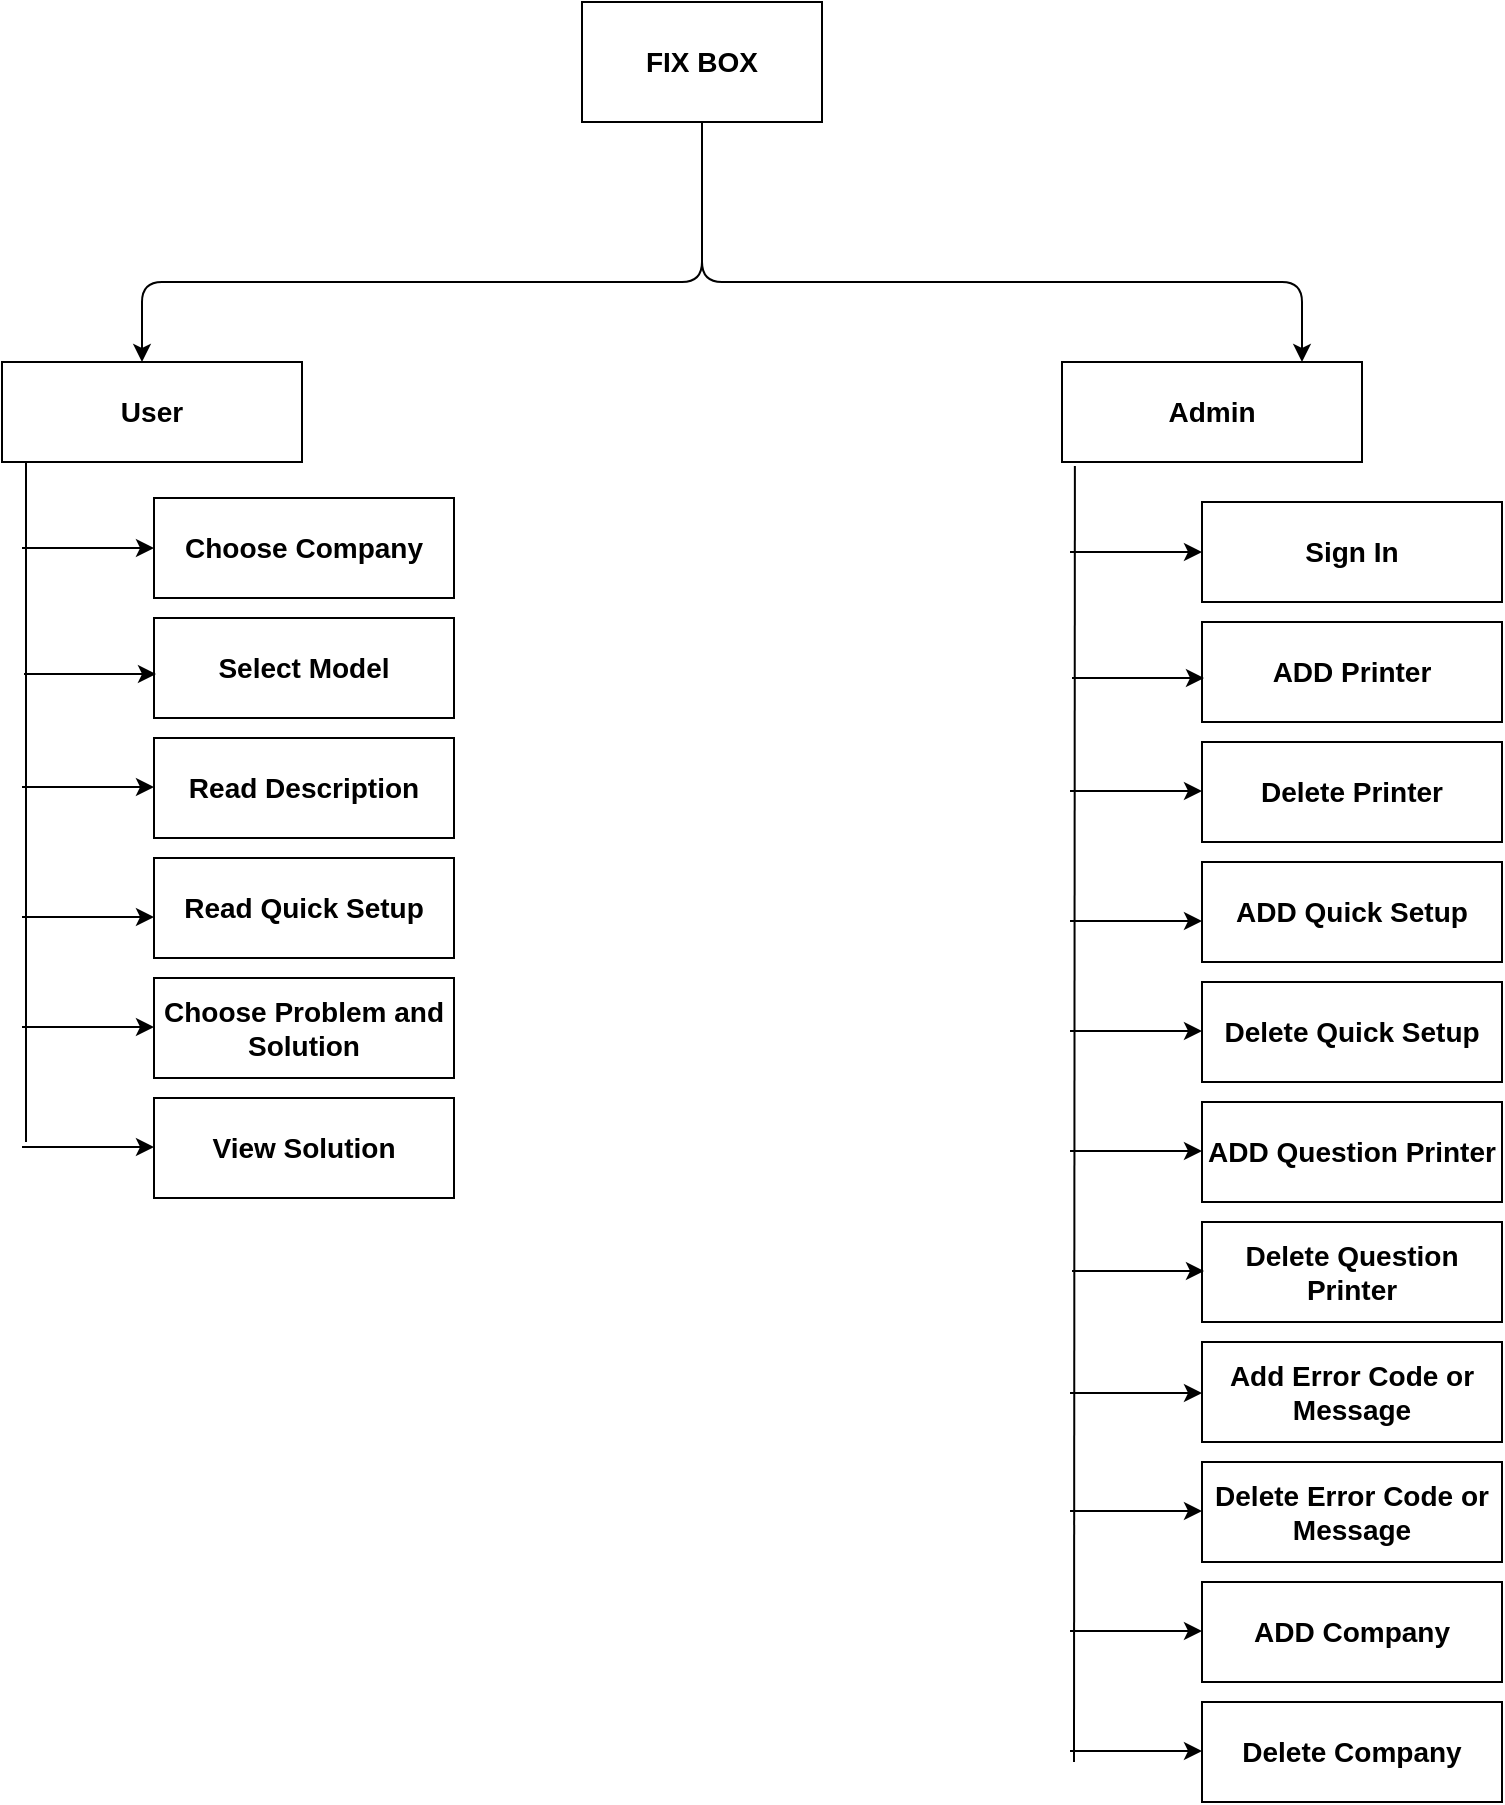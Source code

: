 <mxfile version="10.8.4" type="github"><diagram id="pU851frGprkT-S9pAXNo" name="Page-1"><mxGraphModel dx="1394" dy="715" grid="1" gridSize="10" guides="1" tooltips="1" connect="1" arrows="1" fold="1" page="1" pageScale="1" pageWidth="850" pageHeight="1100" math="0" shadow="0"><root><mxCell id="0"/><mxCell id="1" parent="0"/><mxCell id="lQQwZtabISgWurDPOrWg-1" value="&lt;b&gt;&lt;font style=&quot;font-size: 14px&quot;&gt;FIX BOX&lt;/font&gt;&lt;/b&gt;" style="rounded=0;whiteSpace=wrap;html=1;" parent="1" vertex="1"><mxGeometry x="340" y="20" width="120" height="60" as="geometry"/></mxCell><mxCell id="lQQwZtabISgWurDPOrWg-2" value="" style="endArrow=classic;html=1;exitX=0.5;exitY=1;exitDx=0;exitDy=0;" parent="1" source="lQQwZtabISgWurDPOrWg-1" edge="1"><mxGeometry width="50" height="50" relative="1" as="geometry"><mxPoint x="380" y="290" as="sourcePoint"/><mxPoint x="120" y="200" as="targetPoint"/><Array as="points"><mxPoint x="400" y="160"/><mxPoint x="120" y="160"/></Array></mxGeometry></mxCell><mxCell id="lQQwZtabISgWurDPOrWg-4" value="" style="endArrow=classic;html=1;exitX=0.5;exitY=1;exitDx=0;exitDy=0;" parent="1" edge="1"><mxGeometry width="50" height="50" relative="1" as="geometry"><mxPoint x="400" y="83" as="sourcePoint"/><mxPoint x="700" y="200" as="targetPoint"/><Array as="points"><mxPoint x="400" y="160"/><mxPoint x="700" y="160"/></Array></mxGeometry></mxCell><mxCell id="lQQwZtabISgWurDPOrWg-5" value="&lt;b&gt;&lt;font style=&quot;font-size: 14px&quot;&gt;User&lt;/font&gt;&lt;/b&gt;" style="rounded=0;whiteSpace=wrap;html=1;" parent="1" vertex="1"><mxGeometry x="50" y="200" width="150" height="50" as="geometry"/></mxCell><mxCell id="lQQwZtabISgWurDPOrWg-6" value="&lt;b&gt;&lt;font style=&quot;font-size: 14px&quot;&gt;Admin&lt;/font&gt;&lt;/b&gt;" style="rounded=0;whiteSpace=wrap;html=1;" parent="1" vertex="1"><mxGeometry x="580" y="200" width="150" height="50" as="geometry"/></mxCell><mxCell id="lQQwZtabISgWurDPOrWg-9" value="&lt;b&gt;&lt;font style=&quot;font-size: 14px&quot;&gt;Sign In&lt;/font&gt;&lt;/b&gt;" style="rounded=0;whiteSpace=wrap;html=1;" parent="1" vertex="1"><mxGeometry x="650" y="270" width="150" height="50" as="geometry"/></mxCell><mxCell id="lQQwZtabISgWurDPOrWg-10" value="&lt;b&gt;&lt;font style=&quot;font-size: 14px&quot;&gt;ADD Printer&lt;/font&gt;&lt;/b&gt;" style="rounded=0;whiteSpace=wrap;html=1;" parent="1" vertex="1"><mxGeometry x="650" y="330" width="150" height="50" as="geometry"/></mxCell><mxCell id="lQQwZtabISgWurDPOrWg-11" value="&lt;b&gt;&lt;font style=&quot;font-size: 14px&quot;&gt;Delete Printer&lt;/font&gt;&lt;/b&gt;" style="rounded=0;whiteSpace=wrap;html=1;" parent="1" vertex="1"><mxGeometry x="650" y="390" width="150" height="50" as="geometry"/></mxCell><mxCell id="lQQwZtabISgWurDPOrWg-12" value="&lt;b&gt;&lt;font style=&quot;font-size: 14px&quot;&gt;ADD Quick Setup&lt;/font&gt;&lt;/b&gt;" style="rounded=0;whiteSpace=wrap;html=1;" parent="1" vertex="1"><mxGeometry x="650" y="450" width="150" height="50" as="geometry"/></mxCell><mxCell id="lQQwZtabISgWurDPOrWg-13" value="&lt;b&gt;&lt;font style=&quot;font-size: 14px&quot;&gt;ADD Question Printer&lt;/font&gt;&lt;/b&gt;" style="rounded=0;whiteSpace=wrap;html=1;" parent="1" vertex="1"><mxGeometry x="650" y="570" width="150" height="50" as="geometry"/></mxCell><mxCell id="lQQwZtabISgWurDPOrWg-14" value="&lt;span style=&quot;font-size: 14px&quot;&gt;&lt;b&gt;Delete Quick Setup&lt;/b&gt;&lt;/span&gt;" style="rounded=0;whiteSpace=wrap;html=1;" parent="1" vertex="1"><mxGeometry x="650" y="510" width="150" height="50" as="geometry"/></mxCell><mxCell id="lQQwZtabISgWurDPOrWg-15" value="&lt;b&gt;&lt;font style=&quot;font-size: 14px&quot;&gt;Delete Question Printer&lt;/font&gt;&lt;/b&gt;" style="rounded=0;whiteSpace=wrap;html=1;" parent="1" vertex="1"><mxGeometry x="650" y="630" width="150" height="50" as="geometry"/></mxCell><mxCell id="lQQwZtabISgWurDPOrWg-16" value="&lt;b&gt;&lt;font style=&quot;font-size: 14px&quot;&gt;Delete Error Code or Message&lt;/font&gt;&lt;/b&gt;" style="rounded=0;whiteSpace=wrap;html=1;" parent="1" vertex="1"><mxGeometry x="650" y="750" width="150" height="50" as="geometry"/></mxCell><mxCell id="lQQwZtabISgWurDPOrWg-17" value="&lt;b&gt;&lt;font style=&quot;font-size: 14px&quot;&gt;Add Error Code or Message&lt;/font&gt;&lt;/b&gt;" style="rounded=0;whiteSpace=wrap;html=1;" parent="1" vertex="1"><mxGeometry x="650" y="690" width="150" height="50" as="geometry"/></mxCell><mxCell id="lQQwZtabISgWurDPOrWg-18" value="&lt;b&gt;&lt;font style=&quot;font-size: 14px&quot;&gt;ADD Company&lt;/font&gt;&lt;/b&gt;" style="rounded=0;whiteSpace=wrap;html=1;" parent="1" vertex="1"><mxGeometry x="650" y="810" width="150" height="50" as="geometry"/></mxCell><mxCell id="lQQwZtabISgWurDPOrWg-19" value="&lt;b&gt;&lt;font style=&quot;font-size: 14px&quot;&gt;Delete Company&lt;/font&gt;&lt;/b&gt;" style="rounded=0;whiteSpace=wrap;html=1;" parent="1" vertex="1"><mxGeometry x="650" y="870" width="150" height="50" as="geometry"/></mxCell><mxCell id="lQQwZtabISgWurDPOrWg-20" value="" style="endArrow=none;html=1;entryX=0.043;entryY=1.04;entryDx=0;entryDy=0;entryPerimeter=0;" parent="1" target="lQQwZtabISgWurDPOrWg-6" edge="1"><mxGeometry width="50" height="50" relative="1" as="geometry"><mxPoint x="586" y="900" as="sourcePoint"/><mxPoint x="100" y="940" as="targetPoint"/></mxGeometry></mxCell><mxCell id="lQQwZtabISgWurDPOrWg-22" value="" style="endArrow=classic;html=1;" parent="1" target="lQQwZtabISgWurDPOrWg-9" edge="1"><mxGeometry width="50" height="50" relative="1" as="geometry"><mxPoint x="584" y="295" as="sourcePoint"/><mxPoint x="650" y="294.5" as="targetPoint"/></mxGeometry></mxCell><mxCell id="lQQwZtabISgWurDPOrWg-23" value="" style="endArrow=classic;html=1;" parent="1" edge="1"><mxGeometry width="50" height="50" relative="1" as="geometry"><mxPoint x="585" y="358" as="sourcePoint"/><mxPoint x="651" y="358" as="targetPoint"/></mxGeometry></mxCell><mxCell id="lQQwZtabISgWurDPOrWg-24" value="" style="endArrow=classic;html=1;" parent="1" edge="1"><mxGeometry width="50" height="50" relative="1" as="geometry"><mxPoint x="584" y="414.5" as="sourcePoint"/><mxPoint x="650" y="414.5" as="targetPoint"/></mxGeometry></mxCell><mxCell id="lQQwZtabISgWurDPOrWg-25" value="" style="endArrow=classic;html=1;" parent="1" edge="1"><mxGeometry width="50" height="50" relative="1" as="geometry"><mxPoint x="584" y="479.5" as="sourcePoint"/><mxPoint x="650" y="479.5" as="targetPoint"/></mxGeometry></mxCell><mxCell id="lQQwZtabISgWurDPOrWg-26" value="" style="endArrow=classic;html=1;" parent="1" edge="1"><mxGeometry width="50" height="50" relative="1" as="geometry"><mxPoint x="584" y="534.5" as="sourcePoint"/><mxPoint x="650" y="534.5" as="targetPoint"/></mxGeometry></mxCell><mxCell id="lQQwZtabISgWurDPOrWg-27" value="" style="endArrow=classic;html=1;" parent="1" edge="1"><mxGeometry width="50" height="50" relative="1" as="geometry"><mxPoint x="584" y="594.5" as="sourcePoint"/><mxPoint x="650" y="594.5" as="targetPoint"/></mxGeometry></mxCell><mxCell id="lQQwZtabISgWurDPOrWg-28" value="" style="endArrow=classic;html=1;" parent="1" edge="1"><mxGeometry width="50" height="50" relative="1" as="geometry"><mxPoint x="585" y="654.5" as="sourcePoint"/><mxPoint x="651" y="654.5" as="targetPoint"/></mxGeometry></mxCell><mxCell id="lQQwZtabISgWurDPOrWg-29" value="" style="endArrow=classic;html=1;" parent="1" edge="1"><mxGeometry width="50" height="50" relative="1" as="geometry"><mxPoint x="584" y="715.5" as="sourcePoint"/><mxPoint x="650" y="715.5" as="targetPoint"/></mxGeometry></mxCell><mxCell id="lQQwZtabISgWurDPOrWg-32" value="" style="endArrow=classic;html=1;" parent="1" edge="1"><mxGeometry width="50" height="50" relative="1" as="geometry"><mxPoint x="584" y="774.5" as="sourcePoint"/><mxPoint x="650" y="774.5" as="targetPoint"/></mxGeometry></mxCell><mxCell id="lQQwZtabISgWurDPOrWg-33" value="" style="endArrow=classic;html=1;" parent="1" edge="1"><mxGeometry width="50" height="50" relative="1" as="geometry"><mxPoint x="584" y="834.5" as="sourcePoint"/><mxPoint x="650" y="834.5" as="targetPoint"/></mxGeometry></mxCell><mxCell id="lQQwZtabISgWurDPOrWg-34" value="" style="endArrow=classic;html=1;" parent="1" edge="1"><mxGeometry width="50" height="50" relative="1" as="geometry"><mxPoint x="584" y="894.5" as="sourcePoint"/><mxPoint x="650" y="894.5" as="targetPoint"/></mxGeometry></mxCell><mxCell id="lQQwZtabISgWurDPOrWg-35" value="&lt;b&gt;&lt;font style=&quot;font-size: 14px&quot;&gt;Choose Company&lt;/font&gt;&lt;/b&gt;" style="rounded=0;whiteSpace=wrap;html=1;" parent="1" vertex="1"><mxGeometry x="126" y="268" width="150" height="50" as="geometry"/></mxCell><mxCell id="lQQwZtabISgWurDPOrWg-36" value="&lt;b&gt;&lt;font style=&quot;font-size: 14px&quot;&gt;Select Model&lt;/font&gt;&lt;/b&gt;" style="rounded=0;whiteSpace=wrap;html=1;" parent="1" vertex="1"><mxGeometry x="126" y="328" width="150" height="50" as="geometry"/></mxCell><mxCell id="lQQwZtabISgWurDPOrWg-37" value="&lt;b&gt;&lt;font style=&quot;font-size: 14px&quot;&gt;Read Description&lt;/font&gt;&lt;/b&gt;" style="rounded=0;whiteSpace=wrap;html=1;" parent="1" vertex="1"><mxGeometry x="126" y="388" width="150" height="50" as="geometry"/></mxCell><mxCell id="lQQwZtabISgWurDPOrWg-38" value="&lt;b&gt;&lt;font style=&quot;font-size: 14px&quot;&gt;Read Quick Setup&lt;/font&gt;&lt;/b&gt;" style="rounded=0;whiteSpace=wrap;html=1;" parent="1" vertex="1"><mxGeometry x="126" y="448" width="150" height="50" as="geometry"/></mxCell><mxCell id="lQQwZtabISgWurDPOrWg-39" value="&lt;b&gt;&lt;font style=&quot;font-size: 14px&quot;&gt;View Solution&lt;/font&gt;&lt;/b&gt;" style="rounded=0;whiteSpace=wrap;html=1;" parent="1" vertex="1"><mxGeometry x="126" y="568" width="150" height="50" as="geometry"/></mxCell><mxCell id="lQQwZtabISgWurDPOrWg-40" value="&lt;span style=&quot;font-size: 14px&quot;&gt;&lt;b&gt;Choose Problem and Solution&lt;/b&gt;&lt;/span&gt;" style="rounded=0;whiteSpace=wrap;html=1;" parent="1" vertex="1"><mxGeometry x="126" y="508" width="150" height="50" as="geometry"/></mxCell><mxCell id="lQQwZtabISgWurDPOrWg-41" value="" style="endArrow=none;html=1;entryX=0.043;entryY=1.04;entryDx=0;entryDy=0;entryPerimeter=0;" parent="1" edge="1"><mxGeometry width="50" height="50" relative="1" as="geometry"><mxPoint x="62" y="590" as="sourcePoint"/><mxPoint x="62" y="250" as="targetPoint"/></mxGeometry></mxCell><mxCell id="lQQwZtabISgWurDPOrWg-42" value="" style="endArrow=classic;html=1;" parent="1" target="lQQwZtabISgWurDPOrWg-35" edge="1"><mxGeometry width="50" height="50" relative="1" as="geometry"><mxPoint x="60" y="293" as="sourcePoint"/><mxPoint x="126" y="292.5" as="targetPoint"/></mxGeometry></mxCell><mxCell id="lQQwZtabISgWurDPOrWg-43" value="" style="endArrow=classic;html=1;" parent="1" edge="1"><mxGeometry width="50" height="50" relative="1" as="geometry"><mxPoint x="61" y="356" as="sourcePoint"/><mxPoint x="127" y="356" as="targetPoint"/></mxGeometry></mxCell><mxCell id="lQQwZtabISgWurDPOrWg-44" value="" style="endArrow=classic;html=1;" parent="1" edge="1"><mxGeometry width="50" height="50" relative="1" as="geometry"><mxPoint x="60" y="412.5" as="sourcePoint"/><mxPoint x="126" y="412.5" as="targetPoint"/></mxGeometry></mxCell><mxCell id="lQQwZtabISgWurDPOrWg-45" value="" style="endArrow=classic;html=1;" parent="1" edge="1"><mxGeometry width="50" height="50" relative="1" as="geometry"><mxPoint x="60" y="477.5" as="sourcePoint"/><mxPoint x="126" y="477.5" as="targetPoint"/></mxGeometry></mxCell><mxCell id="lQQwZtabISgWurDPOrWg-46" value="" style="endArrow=classic;html=1;" parent="1" edge="1"><mxGeometry width="50" height="50" relative="1" as="geometry"><mxPoint x="60" y="532.5" as="sourcePoint"/><mxPoint x="126" y="532.5" as="targetPoint"/></mxGeometry></mxCell><mxCell id="lQQwZtabISgWurDPOrWg-47" value="" style="endArrow=classic;html=1;" parent="1" edge="1"><mxGeometry width="50" height="50" relative="1" as="geometry"><mxPoint x="60" y="592.5" as="sourcePoint"/><mxPoint x="126" y="592.5" as="targetPoint"/></mxGeometry></mxCell></root></mxGraphModel></diagram></mxfile>